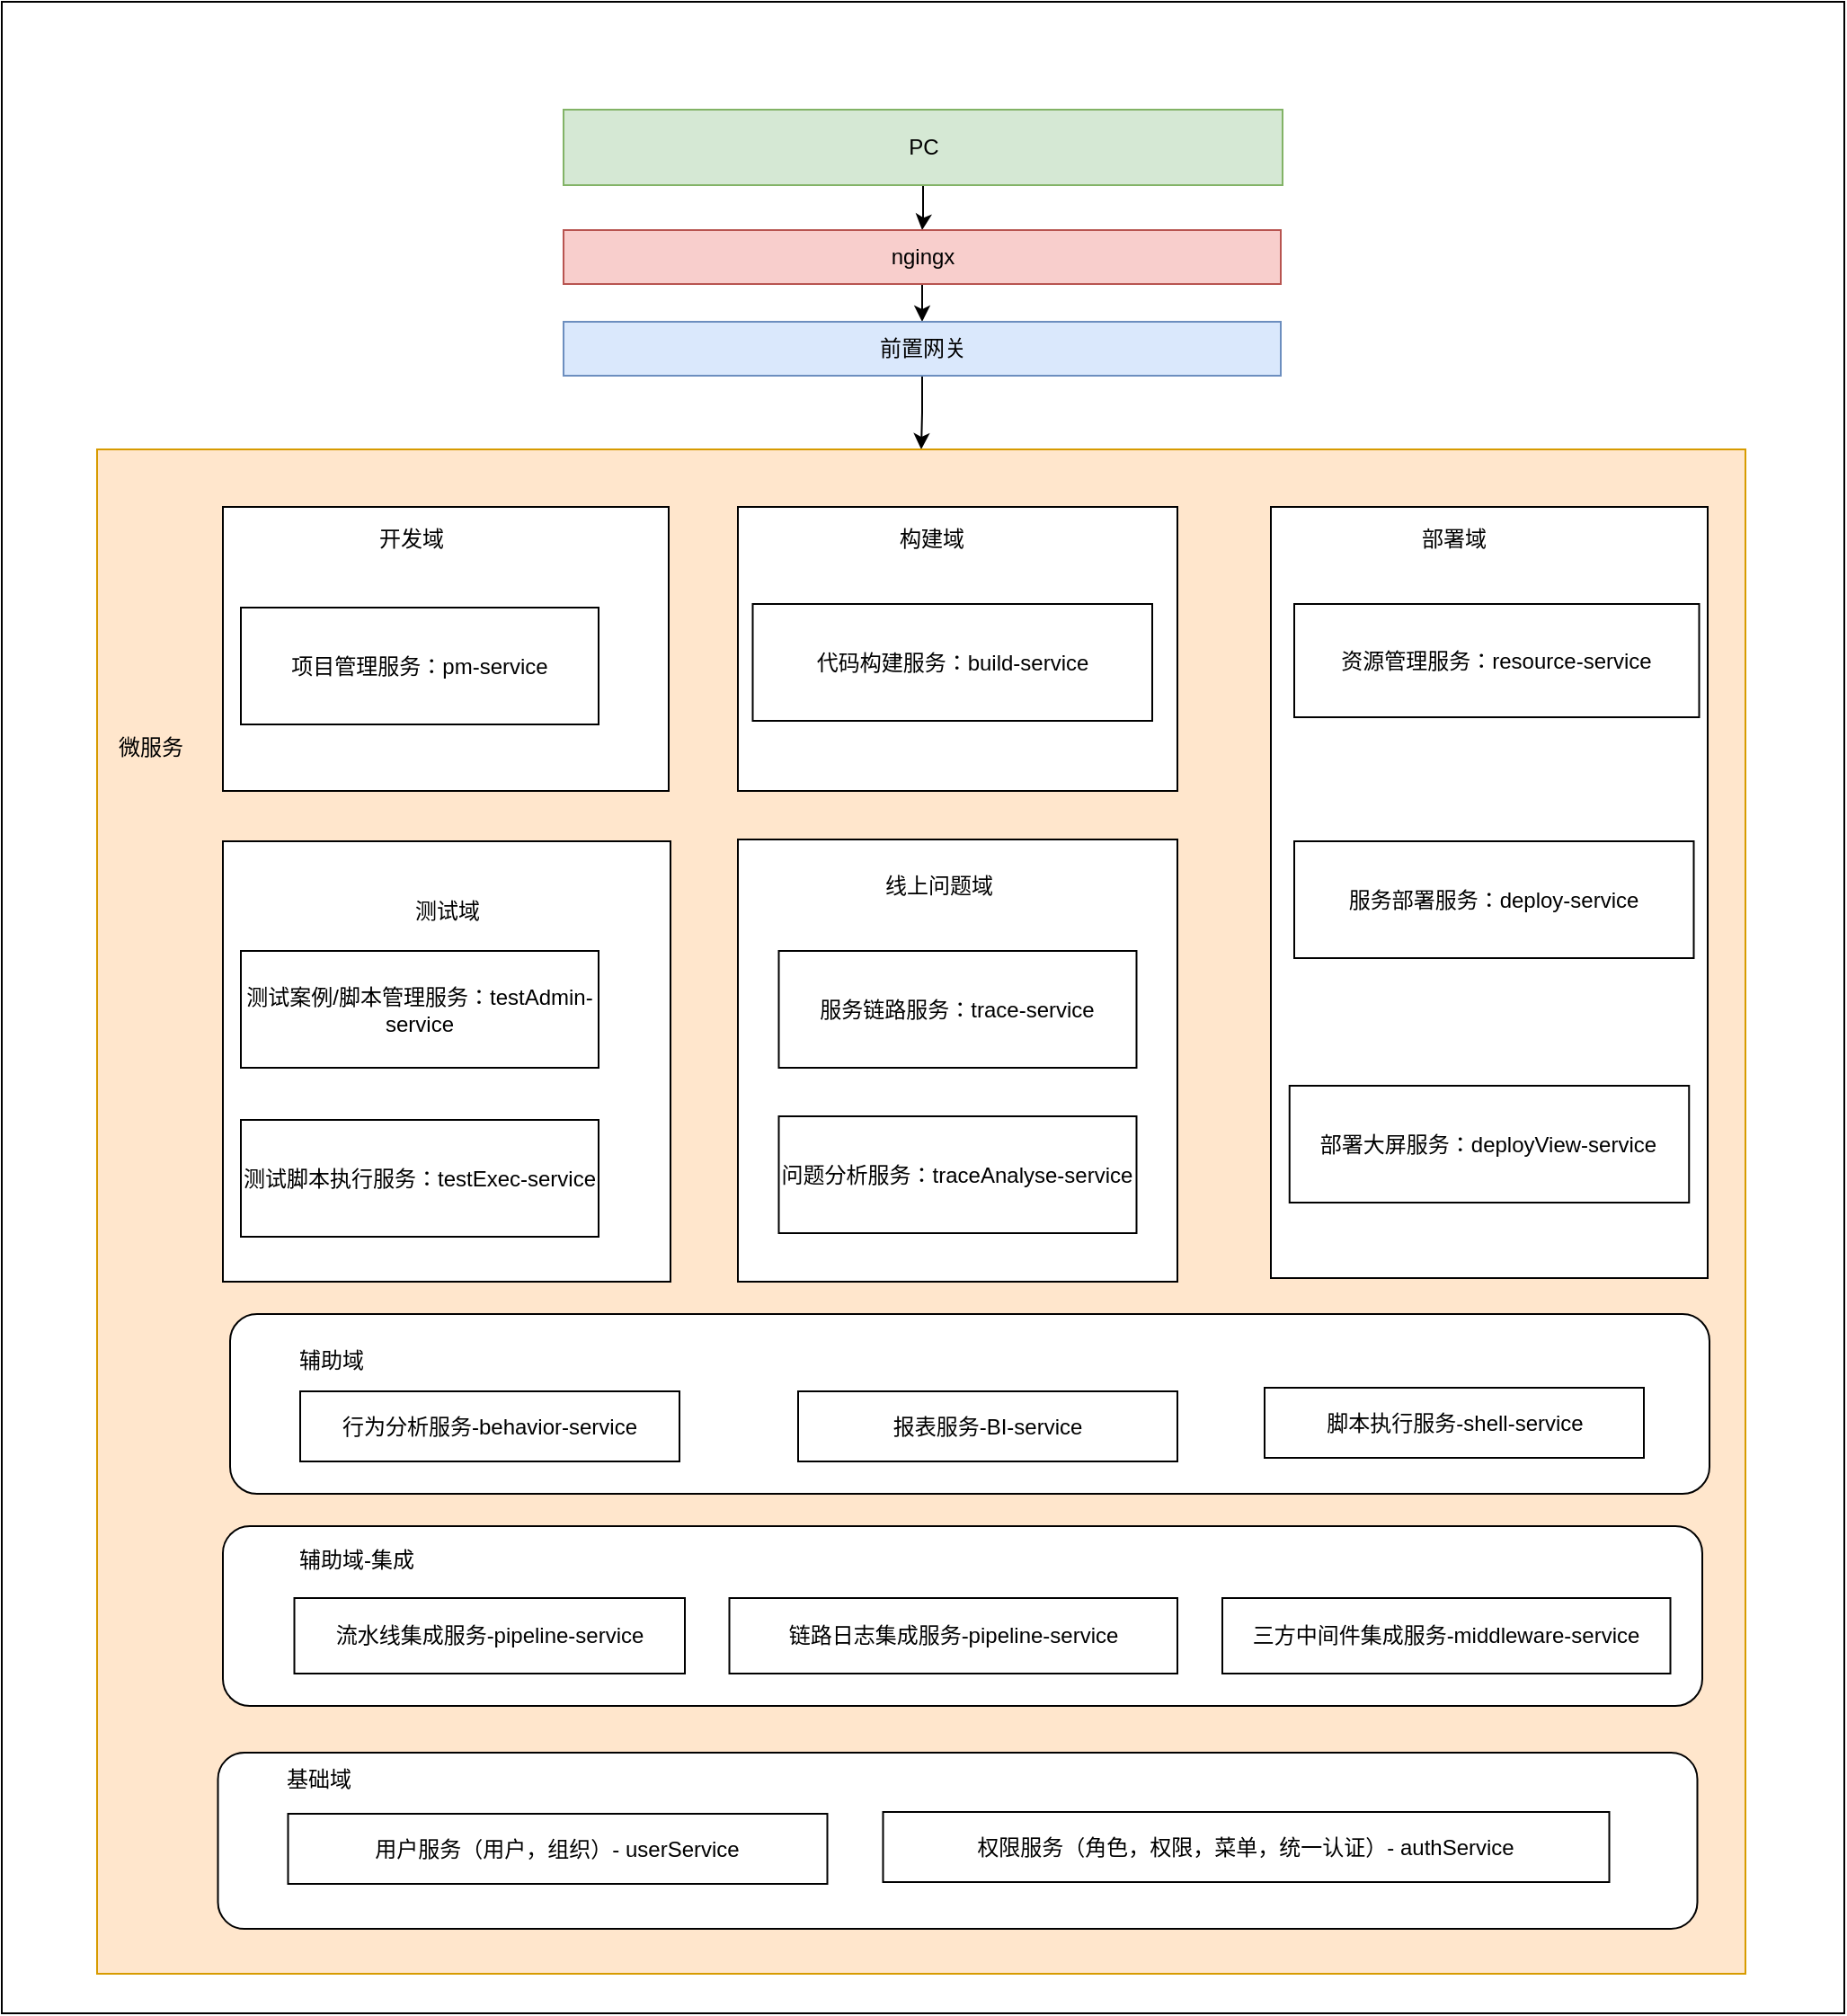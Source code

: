 <mxfile version="21.6.5" type="device">
  <diagram name="第 1 页" id="DJ53w_wKZlQRNOZwwcWK">
    <mxGraphModel dx="1016" dy="611" grid="0" gridSize="10" guides="1" tooltips="1" connect="1" arrows="1" fold="1" page="1" pageScale="1" pageWidth="2339" pageHeight="3300" math="0" shadow="0">
      <root>
        <mxCell id="0" />
        <mxCell id="1" parent="0" />
        <mxCell id="skp3US8vIaxqgQspoBqV-1" value="" style="rounded=0;whiteSpace=wrap;html=1;" parent="1" vertex="1">
          <mxGeometry x="60" y="173" width="1025" height="1119" as="geometry" />
        </mxCell>
        <mxCell id="smM9-qFpGroXqM9lNowj-6" value="" style="edgeStyle=orthogonalEdgeStyle;rounded=0;orthogonalLoop=1;jettySize=auto;html=1;" edge="1" parent="1" source="smM9-qFpGroXqM9lNowj-3" target="smM9-qFpGroXqM9lNowj-4">
          <mxGeometry relative="1" as="geometry" />
        </mxCell>
        <mxCell id="smM9-qFpGroXqM9lNowj-3" value="PC" style="rounded=0;whiteSpace=wrap;html=1;fillColor=#d5e8d4;strokeColor=#82b366;" parent="1" vertex="1">
          <mxGeometry x="372.5" y="233" width="400" height="42" as="geometry" />
        </mxCell>
        <mxCell id="smM9-qFpGroXqM9lNowj-8" value="" style="edgeStyle=orthogonalEdgeStyle;rounded=0;orthogonalLoop=1;jettySize=auto;html=1;" edge="1" parent="1" source="smM9-qFpGroXqM9lNowj-4" target="smM9-qFpGroXqM9lNowj-7">
          <mxGeometry relative="1" as="geometry" />
        </mxCell>
        <mxCell id="smM9-qFpGroXqM9lNowj-4" value="ngingx" style="rounded=0;whiteSpace=wrap;html=1;fillColor=#f8cecc;strokeColor=#b85450;" parent="1" vertex="1">
          <mxGeometry x="372.5" y="300" width="399" height="30" as="geometry" />
        </mxCell>
        <mxCell id="smM9-qFpGroXqM9lNowj-48" style="edgeStyle=orthogonalEdgeStyle;rounded=0;orthogonalLoop=1;jettySize=auto;html=1;" edge="1" parent="1" source="smM9-qFpGroXqM9lNowj-7" target="smM9-qFpGroXqM9lNowj-11">
          <mxGeometry relative="1" as="geometry" />
        </mxCell>
        <mxCell id="smM9-qFpGroXqM9lNowj-7" value="前置网关" style="rounded=0;whiteSpace=wrap;html=1;fillColor=#dae8fc;strokeColor=#6c8ebf;" vertex="1" parent="1">
          <mxGeometry x="372.5" y="351" width="399" height="30" as="geometry" />
        </mxCell>
        <mxCell id="smM9-qFpGroXqM9lNowj-11" value="" style="rounded=0;whiteSpace=wrap;html=1;fillColor=#ffe6cc;strokeColor=#d79b00;" vertex="1" parent="1">
          <mxGeometry x="113" y="422" width="917" height="848" as="geometry" />
        </mxCell>
        <mxCell id="smM9-qFpGroXqM9lNowj-49" value="微服务" style="text;html=1;strokeColor=none;fillColor=none;align=center;verticalAlign=middle;whiteSpace=wrap;rounded=0;" vertex="1" parent="1">
          <mxGeometry x="113" y="573" width="60" height="30" as="geometry" />
        </mxCell>
        <mxCell id="smM9-qFpGroXqM9lNowj-50" value="" style="rounded=0;whiteSpace=wrap;html=1;" vertex="1" parent="1">
          <mxGeometry x="183" y="454" width="248" height="158" as="geometry" />
        </mxCell>
        <mxCell id="smM9-qFpGroXqM9lNowj-55" value="开发域" style="text;html=1;strokeColor=none;fillColor=none;align=center;verticalAlign=middle;whiteSpace=wrap;rounded=0;" vertex="1" parent="1">
          <mxGeometry x="247" y="457" width="82" height="30" as="geometry" />
        </mxCell>
        <mxCell id="smM9-qFpGroXqM9lNowj-56" value="" style="rounded=0;whiteSpace=wrap;html=1;" vertex="1" parent="1">
          <mxGeometry x="766" y="454" width="243" height="429" as="geometry" />
        </mxCell>
        <mxCell id="smM9-qFpGroXqM9lNowj-61" value="部署域" style="text;html=1;strokeColor=none;fillColor=none;align=center;verticalAlign=middle;whiteSpace=wrap;rounded=0;" vertex="1" parent="1">
          <mxGeometry x="838" y="457" width="60" height="30" as="geometry" />
        </mxCell>
        <mxCell id="smM9-qFpGroXqM9lNowj-62" value="" style="rounded=0;whiteSpace=wrap;html=1;" vertex="1" parent="1">
          <mxGeometry x="183" y="640" width="249" height="245" as="geometry" />
        </mxCell>
        <mxCell id="smM9-qFpGroXqM9lNowj-63" value="测试域" style="text;html=1;strokeColor=none;fillColor=none;align=center;verticalAlign=middle;whiteSpace=wrap;rounded=0;" vertex="1" parent="1">
          <mxGeometry x="277.5" y="664" width="60" height="30" as="geometry" />
        </mxCell>
        <mxCell id="smM9-qFpGroXqM9lNowj-68" value="" style="rounded=0;whiteSpace=wrap;html=1;" vertex="1" parent="1">
          <mxGeometry x="469.5" y="639" width="244.5" height="246" as="geometry" />
        </mxCell>
        <mxCell id="smM9-qFpGroXqM9lNowj-69" value="线上问题域" style="text;html=1;strokeColor=none;fillColor=none;align=center;verticalAlign=middle;whiteSpace=wrap;rounded=0;" vertex="1" parent="1">
          <mxGeometry x="541.5" y="650" width="79" height="30" as="geometry" />
        </mxCell>
        <mxCell id="smM9-qFpGroXqM9lNowj-84" value="" style="rounded=0;whiteSpace=wrap;html=1;" vertex="1" parent="1">
          <mxGeometry x="469.5" y="454" width="244.5" height="158" as="geometry" />
        </mxCell>
        <mxCell id="smM9-qFpGroXqM9lNowj-89" value="构建域" style="text;html=1;strokeColor=none;fillColor=none;align=center;verticalAlign=middle;whiteSpace=wrap;rounded=0;" vertex="1" parent="1">
          <mxGeometry x="537" y="457" width="80.5" height="30" as="geometry" />
        </mxCell>
        <mxCell id="smM9-qFpGroXqM9lNowj-93" value="项目管理服务：pm-service" style="rounded=0;whiteSpace=wrap;html=1;" vertex="1" parent="1">
          <mxGeometry x="193" y="510" width="199" height="65" as="geometry" />
        </mxCell>
        <mxCell id="smM9-qFpGroXqM9lNowj-94" value="代码构建服务：build-service" style="rounded=0;whiteSpace=wrap;html=1;" vertex="1" parent="1">
          <mxGeometry x="477.75" y="508" width="222.25" height="65" as="geometry" />
        </mxCell>
        <mxCell id="smM9-qFpGroXqM9lNowj-95" value="资源管理服务：resource-service" style="rounded=0;whiteSpace=wrap;html=1;" vertex="1" parent="1">
          <mxGeometry x="779" y="508" width="225.25" height="63" as="geometry" />
        </mxCell>
        <mxCell id="smM9-qFpGroXqM9lNowj-96" value="服务部署服务：deploy-service" style="rounded=0;whiteSpace=wrap;html=1;" vertex="1" parent="1">
          <mxGeometry x="779" y="640" width="222.25" height="65" as="geometry" />
        </mxCell>
        <mxCell id="smM9-qFpGroXqM9lNowj-97" value="部署大屏服务：deployView-service" style="rounded=0;whiteSpace=wrap;html=1;" vertex="1" parent="1">
          <mxGeometry x="776.38" y="776" width="222.25" height="65" as="geometry" />
        </mxCell>
        <mxCell id="smM9-qFpGroXqM9lNowj-98" value="测试案例/脚本管理服务：testAdmin-service" style="rounded=0;whiteSpace=wrap;html=1;" vertex="1" parent="1">
          <mxGeometry x="193" y="701" width="199" height="65" as="geometry" />
        </mxCell>
        <mxCell id="smM9-qFpGroXqM9lNowj-99" value="测试脚本执行服务：testExec-service" style="rounded=0;whiteSpace=wrap;html=1;" vertex="1" parent="1">
          <mxGeometry x="193" y="795" width="199" height="65" as="geometry" />
        </mxCell>
        <mxCell id="smM9-qFpGroXqM9lNowj-100" value="服务链路服务：trace-service" style="rounded=0;whiteSpace=wrap;html=1;" vertex="1" parent="1">
          <mxGeometry x="492.25" y="701" width="199" height="65" as="geometry" />
        </mxCell>
        <mxCell id="smM9-qFpGroXqM9lNowj-101" value="问题分析服务：traceAnalyse-service" style="rounded=0;whiteSpace=wrap;html=1;" vertex="1" parent="1">
          <mxGeometry x="492.25" y="793" width="199" height="65" as="geometry" />
        </mxCell>
        <mxCell id="smM9-qFpGroXqM9lNowj-102" value="" style="rounded=1;whiteSpace=wrap;html=1;" vertex="1" parent="1">
          <mxGeometry x="187" y="903" width="823" height="100" as="geometry" />
        </mxCell>
        <mxCell id="smM9-qFpGroXqM9lNowj-103" value="辅助域" style="text;html=1;strokeColor=none;fillColor=none;align=center;verticalAlign=middle;whiteSpace=wrap;rounded=0;" vertex="1" parent="1">
          <mxGeometry x="204" y="914" width="79" height="30" as="geometry" />
        </mxCell>
        <mxCell id="smM9-qFpGroXqM9lNowj-104" value="行为分析服务-behavior-service" style="rounded=0;whiteSpace=wrap;html=1;" vertex="1" parent="1">
          <mxGeometry x="226" y="946" width="211" height="39" as="geometry" />
        </mxCell>
        <mxCell id="smM9-qFpGroXqM9lNowj-105" value="报表服务-BI-service" style="rounded=0;whiteSpace=wrap;html=1;" vertex="1" parent="1">
          <mxGeometry x="503" y="946" width="211" height="39" as="geometry" />
        </mxCell>
        <mxCell id="smM9-qFpGroXqM9lNowj-106" value="脚本执行服务-shell-service" style="rounded=0;whiteSpace=wrap;html=1;" vertex="1" parent="1">
          <mxGeometry x="762.5" y="944" width="211" height="39" as="geometry" />
        </mxCell>
        <mxCell id="smM9-qFpGroXqM9lNowj-107" value="" style="rounded=1;whiteSpace=wrap;html=1;" vertex="1" parent="1">
          <mxGeometry x="183" y="1021" width="823" height="100" as="geometry" />
        </mxCell>
        <mxCell id="smM9-qFpGroXqM9lNowj-108" value="辅助域-集成" style="text;html=1;strokeColor=none;fillColor=none;align=center;verticalAlign=middle;whiteSpace=wrap;rounded=0;" vertex="1" parent="1">
          <mxGeometry x="218" y="1025" width="79" height="30" as="geometry" />
        </mxCell>
        <mxCell id="smM9-qFpGroXqM9lNowj-109" value="流水线集成服务-pipeline-service" style="rounded=0;whiteSpace=wrap;html=1;" vertex="1" parent="1">
          <mxGeometry x="222.75" y="1061" width="217.25" height="42" as="geometry" />
        </mxCell>
        <mxCell id="smM9-qFpGroXqM9lNowj-112" value="" style="rounded=1;whiteSpace=wrap;html=1;" vertex="1" parent="1">
          <mxGeometry x="180.25" y="1147" width="823" height="98" as="geometry" />
        </mxCell>
        <mxCell id="smM9-qFpGroXqM9lNowj-113" value="基础域" style="text;html=1;strokeColor=none;fillColor=none;align=center;verticalAlign=middle;whiteSpace=wrap;rounded=0;" vertex="1" parent="1">
          <mxGeometry x="197.25" y="1147" width="79" height="30" as="geometry" />
        </mxCell>
        <mxCell id="smM9-qFpGroXqM9lNowj-114" value="用户服务（用户，组织）- userService" style="rounded=0;whiteSpace=wrap;html=1;" vertex="1" parent="1">
          <mxGeometry x="219.25" y="1181" width="300" height="39" as="geometry" />
        </mxCell>
        <mxCell id="smM9-qFpGroXqM9lNowj-115" value="权限服务（角色，权限，菜单，统一认证）- authService" style="rounded=0;whiteSpace=wrap;html=1;" vertex="1" parent="1">
          <mxGeometry x="550.25" y="1180" width="404" height="39" as="geometry" />
        </mxCell>
        <mxCell id="smM9-qFpGroXqM9lNowj-116" value="链路日志集成服务-pipeline-service" style="rounded=0;whiteSpace=wrap;html=1;" vertex="1" parent="1">
          <mxGeometry x="464.75" y="1061" width="249.25" height="42" as="geometry" />
        </mxCell>
        <mxCell id="smM9-qFpGroXqM9lNowj-117" value="三方中间件集成服务-middleware-service" style="rounded=0;whiteSpace=wrap;html=1;" vertex="1" parent="1">
          <mxGeometry x="739" y="1061" width="249.25" height="42" as="geometry" />
        </mxCell>
      </root>
    </mxGraphModel>
  </diagram>
</mxfile>
